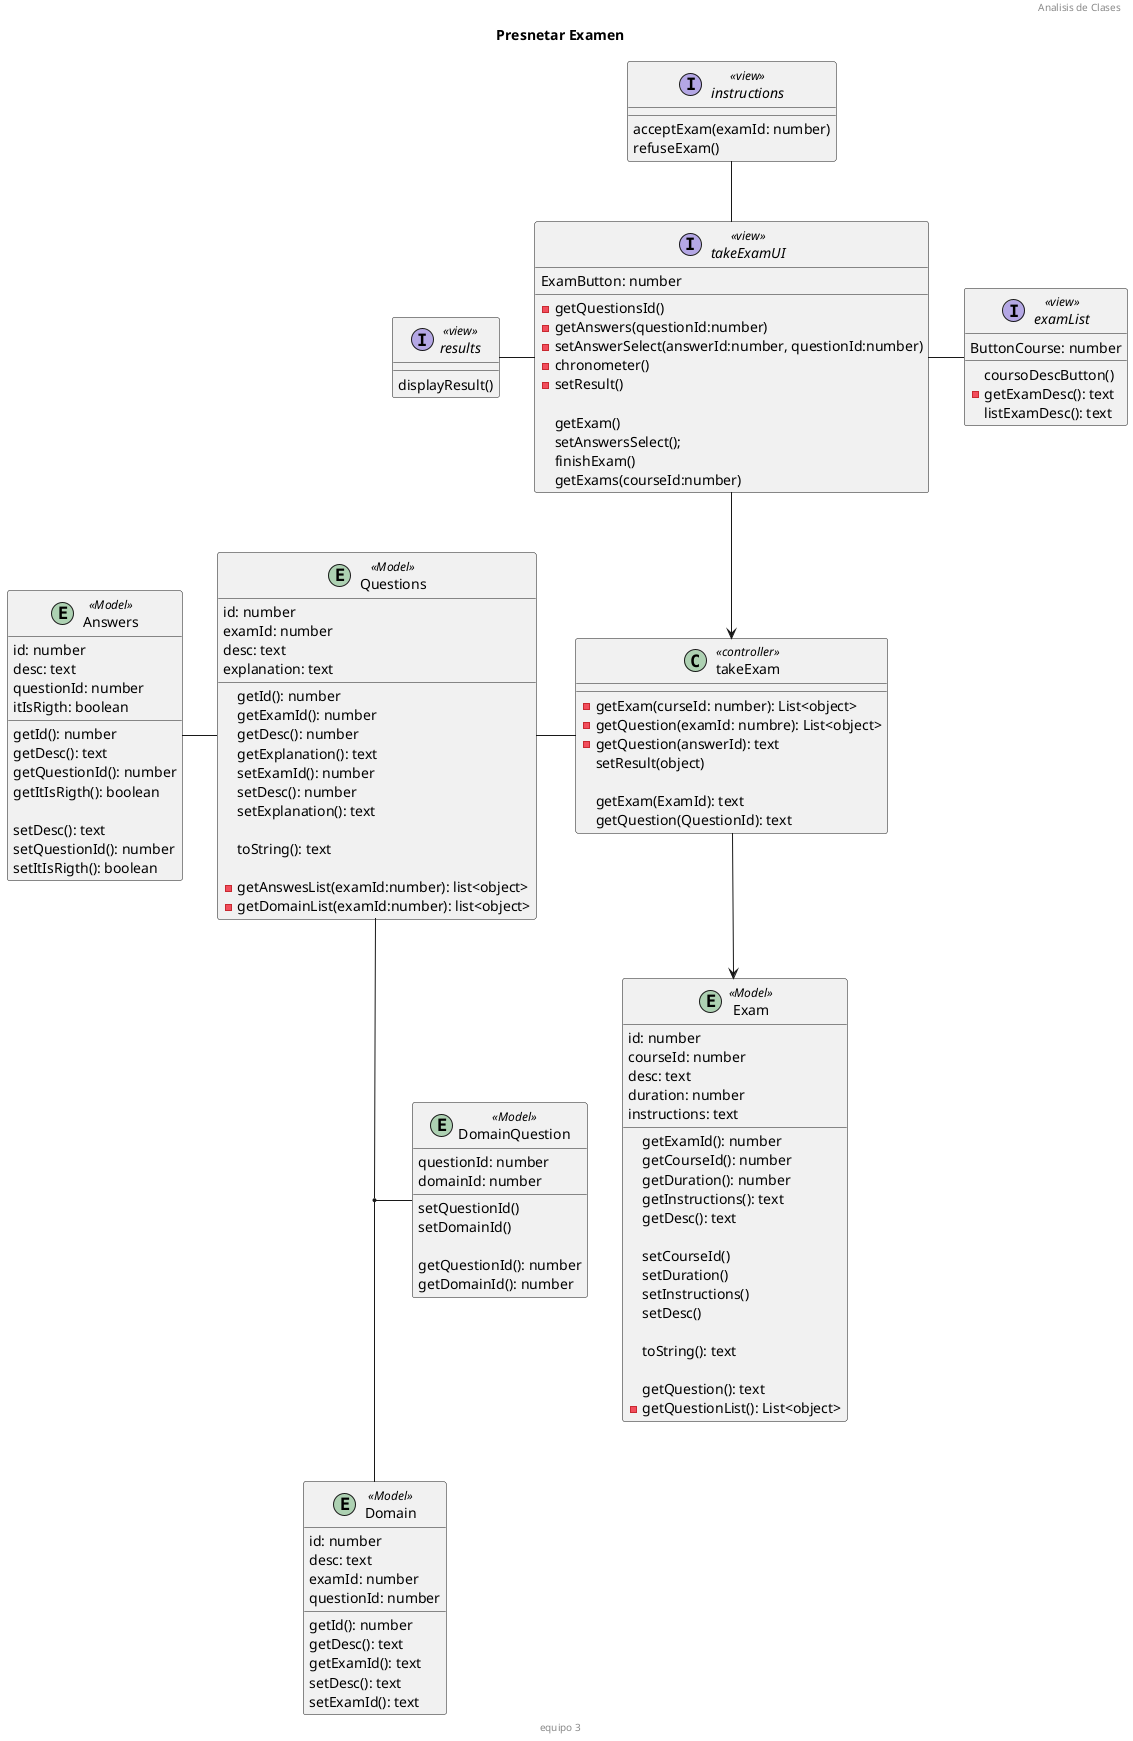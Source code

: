 @startuml analisisDeClases_presentarExamen
header Analisis de Clases
title  Presnetar Examen
footer equipo 3


interface examList<<view>>{
    ButtonCourse: number
    coursoDescButton()
    - getExamDesc(): text
    listExamDesc(): text
}
interface instructions<<view>>{
    acceptExam(examId: number)
    refuseExam()
}

interface takeExamUI <<view>>{
    ExamButton: number
    
    - getQuestionsId()
    - getAnswers(questionId:number)
    - setAnswerSelect(answerId:number, questionId:number)
    - chronometer()
    - setResult()
    
    getExam()
    setAnswersSelect();
    finishExam()
    getExams(courseId:number)
}

interface results<<view>>{

    displayResult()
}

class takeExam<<controller>>{
    - getExam(curseId: number): List<object>
    - getQuestion(examId: numbre): List<object>
    - getQuestion(answerId): text
    setResult(object)
    
    getExam(ExamId): text
    getQuestion(QuestionId): text  
}


entity Exam<<Model>>{
    id: number
    courseId: number
    desc: text
    duration: number
    instructions: text
    

    getExamId(): number
    getCourseId(): number
    getDuration(): number
    getInstructions(): text
    getDesc(): text

    setCourseId()
    setDuration()
    setInstructions()
    setDesc()

    toString(): text

    getQuestion(): text
    - getQuestionList(): List<object>
}

entity Domain <<Model>>{
    id: number
    desc: text
    examId: number
    questionId: number

    getId(): number
    getDesc(): text
    getExamId(): text
    setDesc(): text
    setExamId(): text
}

entity Questions<<Model>>{
    id: number
    examId: number
    desc: text
    explanation: text

    getId(): number
    getExamId(): number
    getDesc(): number
    getExplanation(): text
    setExamId(): number
    setDesc(): number
    setExplanation(): text

    toString(): text 

    - getAnswesList(examId:number): list<object>
    - getDomainList(examId:number): list<object>

}
entity Answers<<Model>>{
    id: number
    desc: text
    questionId: number
    itIsRigth: boolean

    getId(): number
    getDesc(): text
    getQuestionId(): number
    getItIsRigth(): boolean
    
    setDesc(): text
    setQuestionId(): number
    setItIsRigth(): boolean
}
entity DomainQuestion<<Model>>{
    questionId: number
    domainId: number

    setQuestionId()
    setDomainId()

    getQuestionId(): number
    getDomainId(): number

}


(Questions, Domain) -l- DomainQuestion


examList -l-  takeExamUI
instructions -- takeExamUI
takeExamUI -l- results
takeExamUI --> takeExam

takeExam -->Exam
takeExam -l- Questions
Questions -l- Answers

@enduml